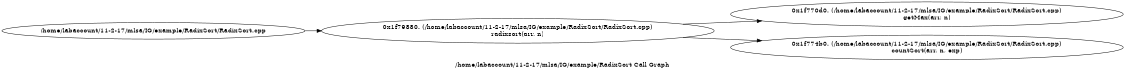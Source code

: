 digraph "/home/labaccount/11-2-17/mlsa/IG/example/RadixSort Call Graph" {
	graph [dpi=300
		rankdir=LR
		size="7.5, 10"
		label="/home/labaccount/11-2-17/mlsa/IG/example/RadixSort Call Graph"
	];

	Node0x580599048 [shape=oval, label="/home/labaccount/11-2-17/mlsa/IG/example/RadixSort/RadixSort.cpp"];
	Node0x116443943 [shape=oval, label="0x1f79880. (/home/labaccount/11-2-17/mlsa/IG/example/RadixSort/RadixSort.cpp)\nradixsort(arr, n)"];
	Node0x580599048 -> Node0x116443943;
	Node0x828965786 [shape=oval, label="0x1f770d0. (/home/labaccount/11-2-17/mlsa/IG/example/RadixSort/RadixSort.cpp)\ngetMax(arr, n)"];
	Node0x116443943 -> Node0x828965786;
	Node0x270546669 [shape=oval, label="0x1f774b0. (/home/labaccount/11-2-17/mlsa/IG/example/RadixSort/RadixSort.cpp)\ncountSort(arr, n, exp)"];
	Node0x116443943 -> Node0x270546669;
}